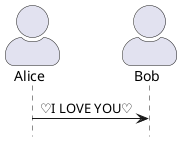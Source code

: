 @startuml
skinparam actorStyle awesome
actor Alice
actor Bob
Alice -> Bob : ♡I LOVE YOU♡
hide footbox
@enduml